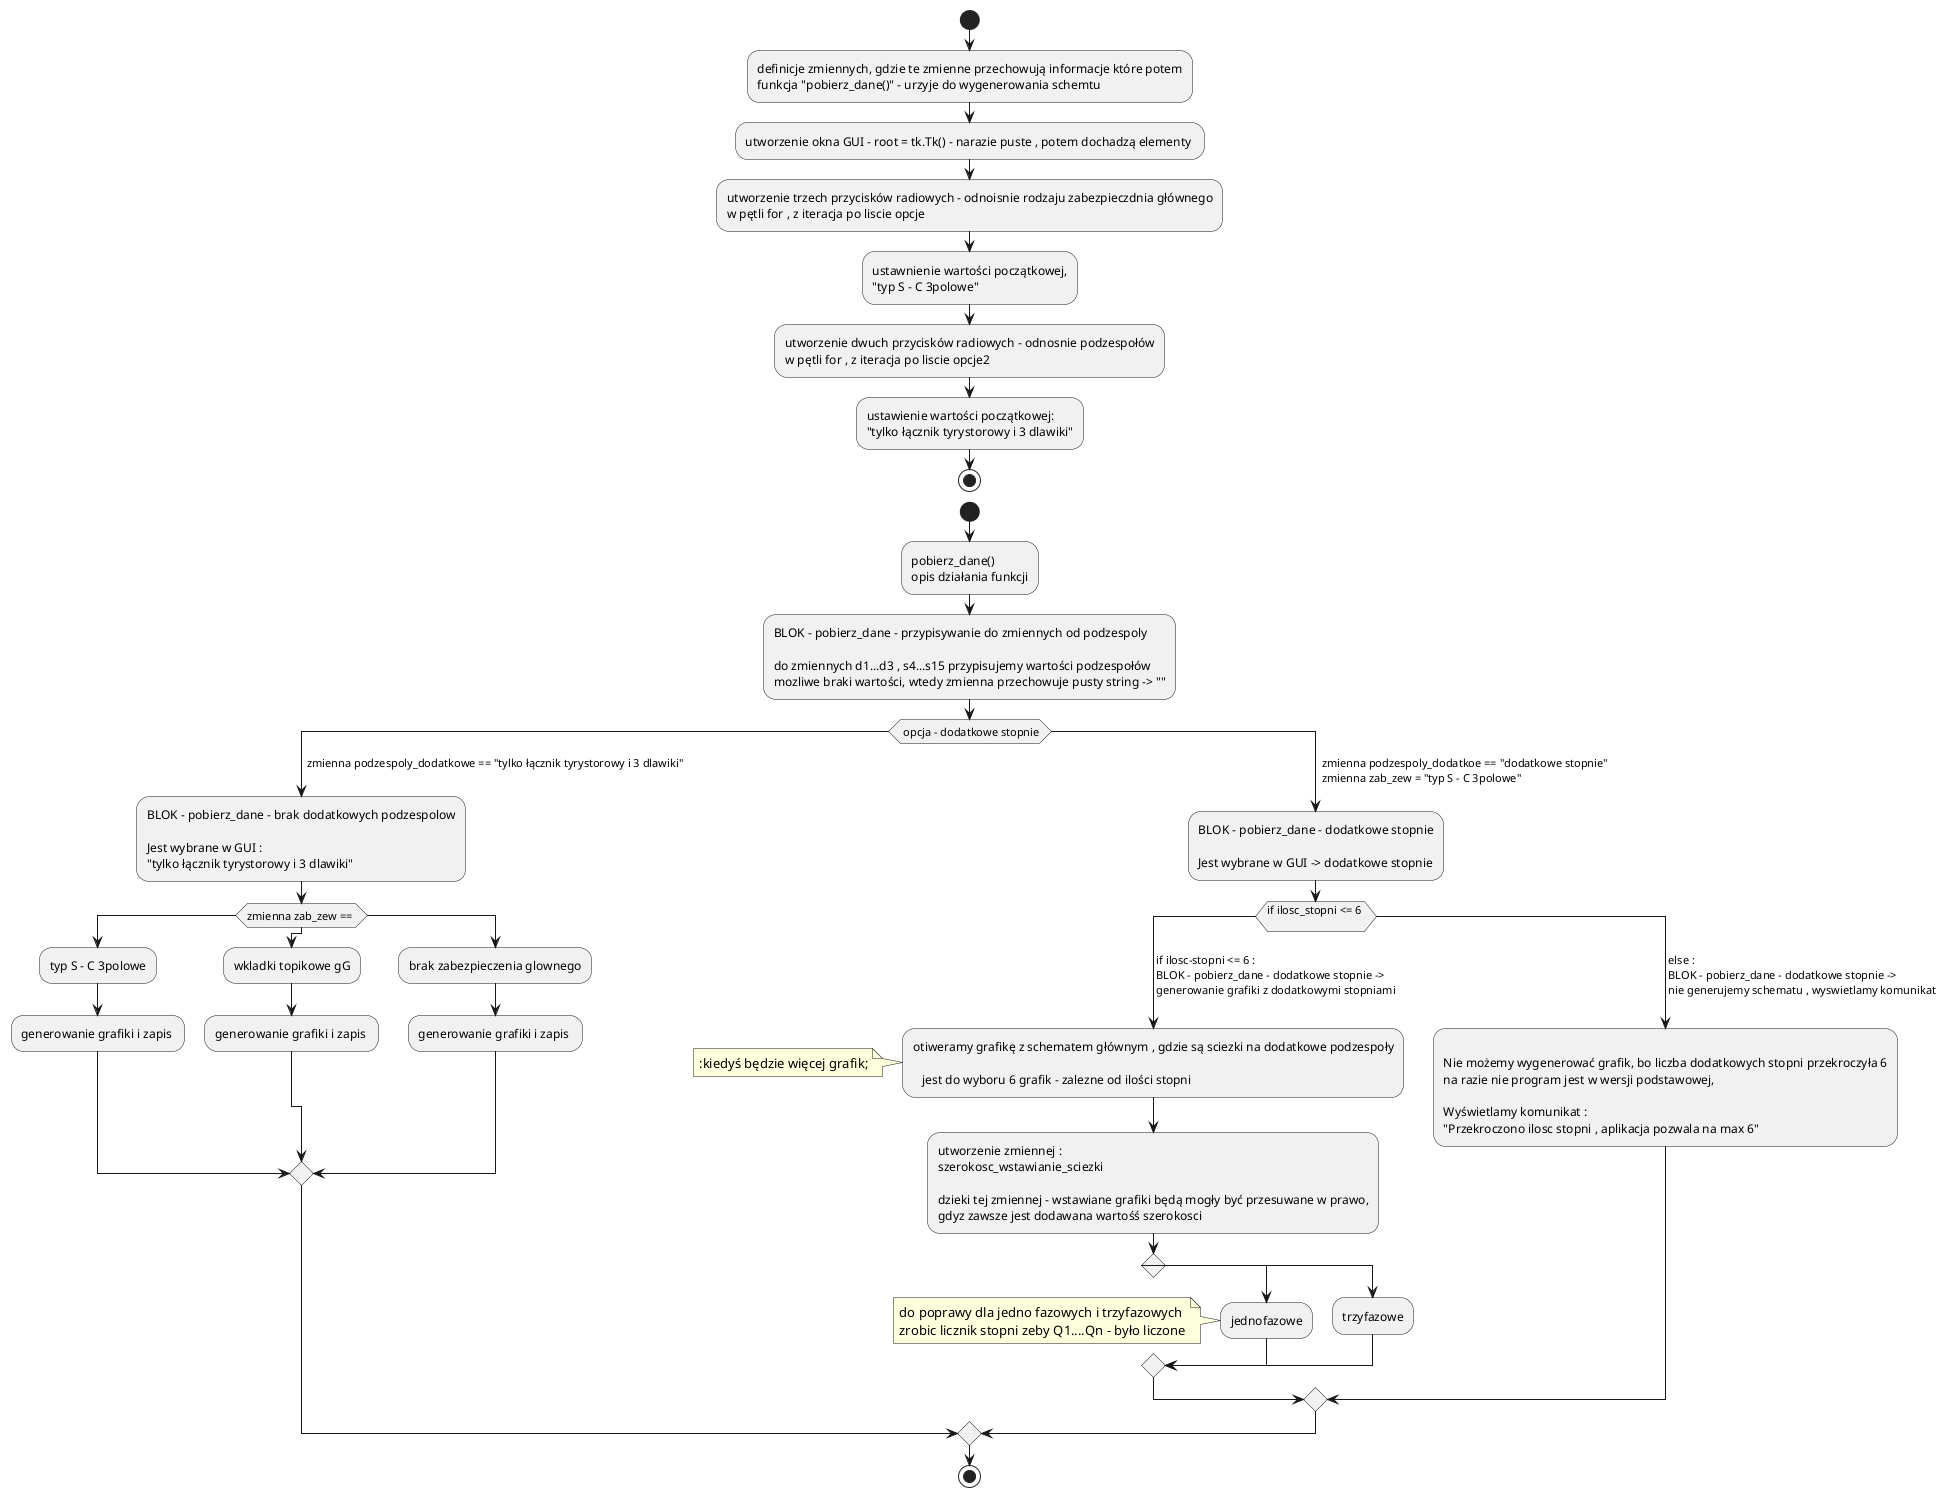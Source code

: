@startuml

start
:definicje zmiennych, gdzie te zmienne przechowują informacje które potem
funkcja "pobierz_dane()" - urzyje do wygenerowania schemtu;
:utworzenie okna GUI - root = tk.Tk() - narazie puste , potem dochadzą elementy ;
:utworzenie trzech przycisków radiowych - odnoisnie rodzaju zabezpieczdnia głównego
w pętli for , z iteracja po liscie opcje;
:ustawnienie wartości początkowej,
"typ S - C 3polowe";
:utworzenie dwuch przycisków radiowych - odnosnie podzespołów
w pętli for , z iteracja po liscie opcje2;
:ustawienie wartości początkowej:
"tylko łącznik tyrystorowy i 3 dlawiki";
stop


start
:pobierz_dane()
opis działania funkcji;
:BLOK - pobierz_dane - przypisywanie do zmiennych od podzespoly

do zmiennych d1...d3 , s4...s15 przypisujemy wartości podzespołów
mozliwe braki wartości, wtedy zmienna przechowuje pusty string -> "";
switch( opcja - dodatkowe stopnie)
case(  zmienna podzespoly_dodatkowe == "tylko łącznik tyrystorowy i 3 dlawiki")
:BLOK - pobierz_dane - brak dodatkowych podzespolow

Jest wybrane w GUI :
"tylko łącznik tyrystorowy i 3 dlawiki";
switch(zmienna zab_zew == )
case()
:typ S - C 3polowe;
:generowanie grafiki i zapis ;
case()
:wkladki topikowe gG;
:generowanie grafiki i zapis ;
case()
:brak zabezpieczenia glownego;
:generowanie grafiki i zapis ;
endswitch
case(  zmienna podzespoly_dodatkoe == "dodatkowe stopnie"\n  zmienna zab_zew = "typ S - C 3polowe")
:BLOK - pobierz_dane - dodatkowe stopnie

Jest wybrane w GUI -> dodatkowe stopnie;
    switch(if ilosc_stopni <= 6 \n )
        case( if ilosc-stopni <= 6 : \n BLOK - pobierz_dane - dodatkowe stopnie -> \n generowanie grafiki z dodatkowymi stopniami )

            :otiweramy grafikę z schematem głównym , gdzie są sciezki na dodatkowe podzespoły

               jest do wyboru 6 grafik - zalezne od ilości stopni;
               note left
                :kiedyś będzie więcej grafik;
                endnote
            :utworzenie zmiennej :
            szerokosc_wstawianie_sciezki

            dzieki tej zmiennej - wstawiane grafiki będą mogły być przesuwane w prawo,
            gdyz zawsze jest dodawana wartośś szerokosci;
                switch()
                    case()
                        :jednofazowe;
                        note left
                        do poprawy dla jedno fazowych i trzyfazowych
                        zrobic licznik stopni zeby Q1....Qn - było liczone
                        endnote
                    case()
                        :trzyfazowe;
                endswitch
        case( else : \n BLOK - pobierz_dane - dodatkowe stopnie -> \n nie generujemy schematu , wyswietlamy komunikat )
            :
            Nie możemy wygenerować grafik, bo liczba dodatkowych stopni przekroczyła 6
            na razie nie program jest w wersji podstawowej,

            Wyświetlamy komunikat :
            "Przekroczono ilosc stopni , aplikacja pozwala na max 6";


endswitch


endswitch
stop

@enduml
